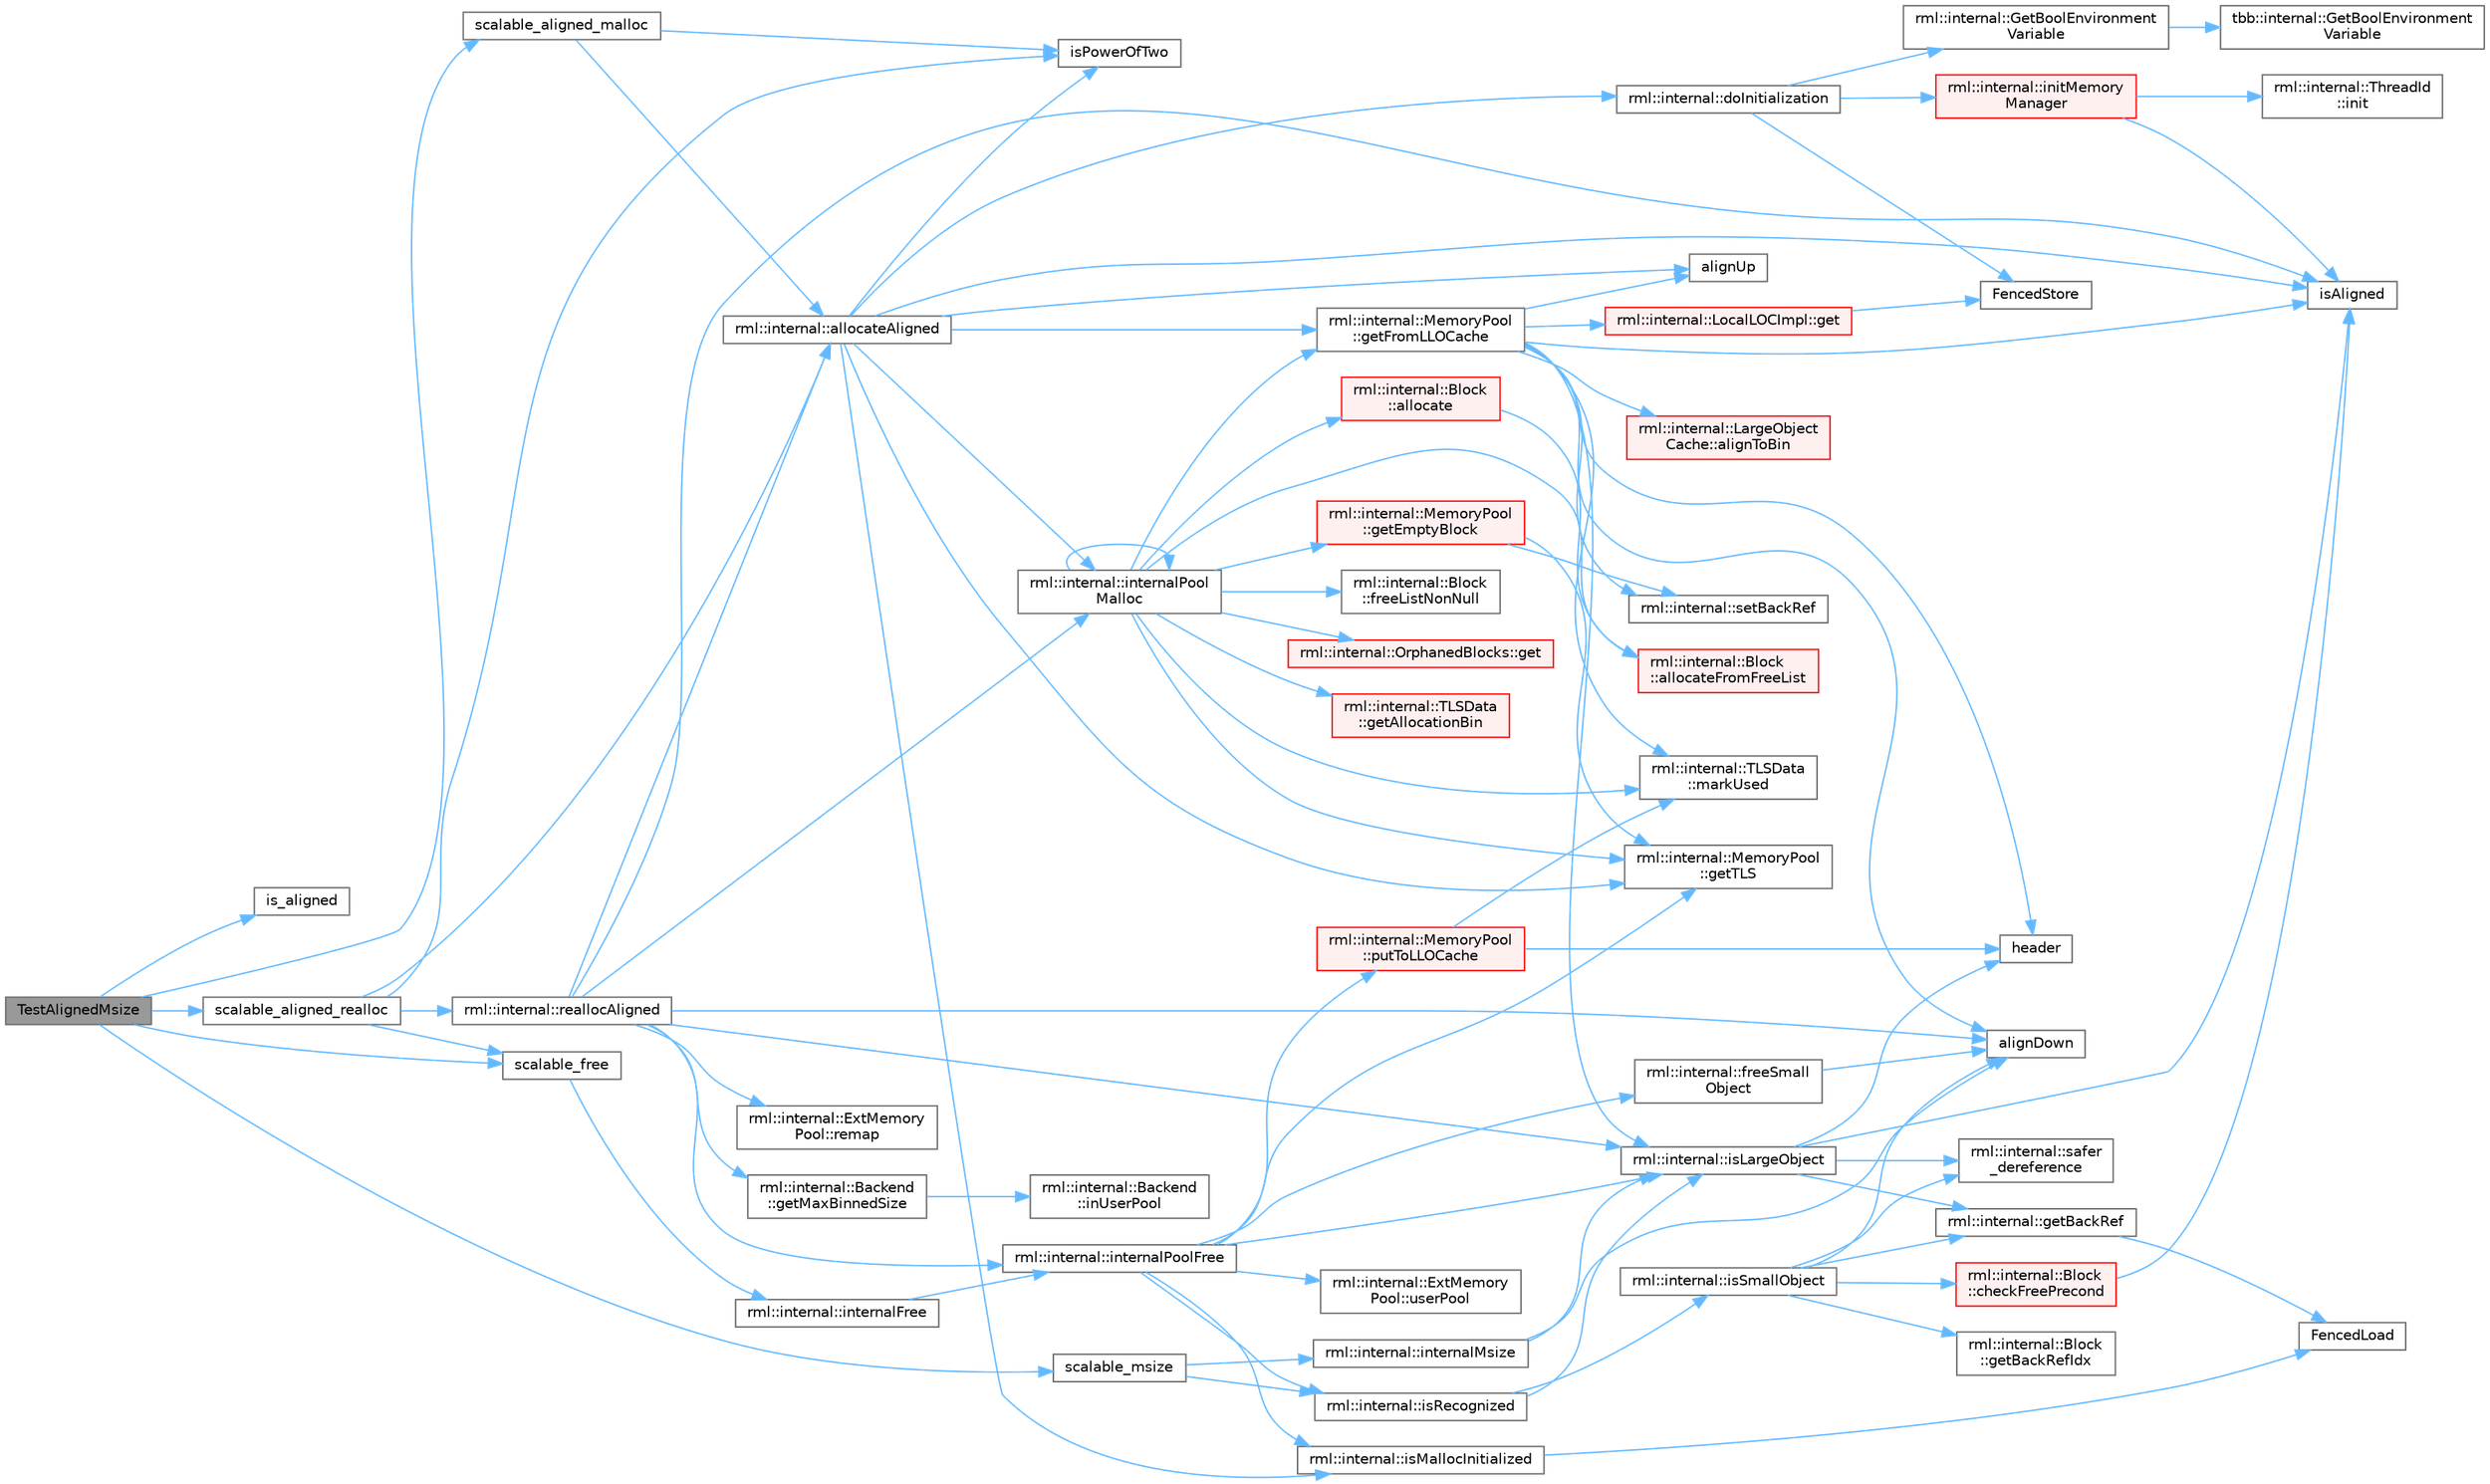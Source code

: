 digraph "TestAlignedMsize"
{
 // LATEX_PDF_SIZE
  bgcolor="transparent";
  edge [fontname=Helvetica,fontsize=10,labelfontname=Helvetica,labelfontsize=10];
  node [fontname=Helvetica,fontsize=10,shape=box,height=0.2,width=0.4];
  rankdir="LR";
  Node1 [id="Node000001",label="TestAlignedMsize",height=0.2,width=0.4,color="gray40", fillcolor="grey60", style="filled", fontcolor="black",tooltip=" "];
  Node1 -> Node2 [id="edge1_Node000001_Node000002",color="steelblue1",style="solid",tooltip=" "];
  Node2 [id="Node000002",label="is_aligned",height=0.2,width=0.4,color="grey40", fillcolor="white", style="filled",URL="$harness_8h.html#a2cd6d606b7a354545b2cdecca67efa44",tooltip=" "];
  Node1 -> Node3 [id="edge2_Node000001_Node000003",color="steelblue1",style="solid",tooltip=" "];
  Node3 [id="Node000003",label="scalable_aligned_malloc",height=0.2,width=0.4,color="grey40", fillcolor="white", style="filled",URL="$group__memory__allocation.html#gaabbb96e401f5505e6c1a4a5f40f8ef13",tooltip=" "];
  Node3 -> Node4 [id="edge3_Node000003_Node000004",color="steelblue1",style="solid",tooltip=" "];
  Node4 [id="Node000004",label="rml::internal::allocateAligned",height=0.2,width=0.4,color="grey40", fillcolor="white", style="filled",URL="$namespacerml_1_1internal.html#a8de88aa18618ca387871e41654bef552",tooltip=" "];
  Node4 -> Node5 [id="edge4_Node000004_Node000005",color="steelblue1",style="solid",tooltip=" "];
  Node5 [id="Node000005",label="alignUp",height=0.2,width=0.4,color="grey40", fillcolor="white", style="filled",URL="$shared__utils_8h.html#abf7a0e928f58ffeeefa291f674c30d69",tooltip=" "];
  Node4 -> Node6 [id="edge5_Node000004_Node000006",color="steelblue1",style="solid",tooltip=" "];
  Node6 [id="Node000006",label="rml::internal::doInitialization",height=0.2,width=0.4,color="grey40", fillcolor="white", style="filled",URL="$namespacerml_1_1internal.html#aad59cc02d849210b00c8587544e44e20",tooltip="Ensures that initMemoryManager() is called once and only once."];
  Node6 -> Node7 [id="edge6_Node000006_Node000007",color="steelblue1",style="solid",tooltip=" "];
  Node7 [id="Node000007",label="FencedStore",height=0.2,width=0.4,color="grey40", fillcolor="white", style="filled",URL="$_synchronize_8h.html#a19886ee3899c0a2435ea9840116ea325",tooltip=" "];
  Node6 -> Node8 [id="edge7_Node000006_Node000008",color="steelblue1",style="solid",tooltip=" "];
  Node8 [id="Node000008",label="rml::internal::GetBoolEnvironment\lVariable",height=0.2,width=0.4,color="grey40", fillcolor="white", style="filled",URL="$namespacerml_1_1internal.html#acbf202195ce55902f2237ab9e8de3be5",tooltip=" "];
  Node8 -> Node9 [id="edge8_Node000008_Node000009",color="steelblue1",style="solid",tooltip=" "];
  Node9 [id="Node000009",label="tbb::internal::GetBoolEnvironment\lVariable",height=0.2,width=0.4,color="grey40", fillcolor="white", style="filled",URL="$namespacetbb_1_1internal.html#a97d6c00654cc85d4c072f1a082c8c28a",tooltip=" "];
  Node6 -> Node10 [id="edge9_Node000006_Node000010",color="steelblue1",style="solid",tooltip=" "];
  Node10 [id="Node000010",label="rml::internal::initMemory\lManager",height=0.2,width=0.4,color="red", fillcolor="#FFF0F0", style="filled",URL="$namespacerml_1_1internal.html#ab24be00d5e9e602105742c4b1c7903a4",tooltip=" "];
  Node10 -> Node11 [id="edge10_Node000010_Node000011",color="steelblue1",style="solid",tooltip=" "];
  Node11 [id="Node000011",label="rml::internal::ThreadId\l::init",height=0.2,width=0.4,color="grey40", fillcolor="white", style="filled",URL="$classrml_1_1internal_1_1_thread_id.html#a58d4cb2156367a2fc468f6daf5cbded2",tooltip=" "];
  Node10 -> Node31 [id="edge11_Node000010_Node000031",color="steelblue1",style="solid",tooltip=" "];
  Node31 [id="Node000031",label="isAligned",height=0.2,width=0.4,color="grey40", fillcolor="white", style="filled",URL="$_customize_8h.html#a717f2c2c0501922cd654a5ebf49b287e",tooltip=" "];
  Node4 -> Node62 [id="edge12_Node000004_Node000062",color="steelblue1",style="solid",tooltip=" "];
  Node62 [id="Node000062",label="rml::internal::MemoryPool\l::getFromLLOCache",height=0.2,width=0.4,color="grey40", fillcolor="white", style="filled",URL="$classrml_1_1internal_1_1_memory_pool.html#af1f6175add16b2b950447b8b4c6bf491",tooltip=" "];
  Node62 -> Node25 [id="edge13_Node000062_Node000025",color="steelblue1",style="solid",tooltip=" "];
  Node25 [id="Node000025",label="alignDown",height=0.2,width=0.4,color="grey40", fillcolor="white", style="filled",URL="$shared__utils_8h.html#ab3918cd2395835f90b78b96d4e1e2390",tooltip=" "];
  Node62 -> Node63 [id="edge14_Node000062_Node000063",color="steelblue1",style="solid",tooltip=" "];
  Node63 [id="Node000063",label="rml::internal::LargeObject\lCache::alignToBin",height=0.2,width=0.4,color="red", fillcolor="#FFF0F0", style="filled",URL="$classrml_1_1internal_1_1_large_object_cache.html#a60b70cf5fd394c20459885fa6f093cb2",tooltip=" "];
  Node62 -> Node5 [id="edge15_Node000062_Node000005",color="steelblue1",style="solid",tooltip=" "];
  Node62 -> Node65 [id="edge16_Node000062_Node000065",color="steelblue1",style="solid",tooltip=" "];
  Node65 [id="Node000065",label="rml::internal::LocalLOCImpl::get",height=0.2,width=0.4,color="red", fillcolor="#FFF0F0", style="filled",URL="$classrml_1_1internal_1_1_local_l_o_c_impl.html#af40a0514dcc47ac4ceccfea084adb199",tooltip=" "];
  Node65 -> Node7 [id="edge17_Node000065_Node000007",color="steelblue1",style="solid",tooltip=" "];
  Node62 -> Node67 [id="edge18_Node000062_Node000067",color="steelblue1",style="solid",tooltip=" "];
  Node67 [id="Node000067",label="header",height=0.2,width=0.4,color="grey40", fillcolor="white", style="filled",URL="$cblat1_8f.html#a410931b600854e6dd3e253731606117e",tooltip=" "];
  Node62 -> Node31 [id="edge19_Node000062_Node000031",color="steelblue1",style="solid",tooltip=" "];
  Node62 -> Node68 [id="edge20_Node000062_Node000068",color="steelblue1",style="solid",tooltip=" "];
  Node68 [id="Node000068",label="rml::internal::isLargeObject",height=0.2,width=0.4,color="grey40", fillcolor="white", style="filled",URL="$namespacerml_1_1internal.html#a730f387568a0a522e003dca4246eb393",tooltip=" "];
  Node68 -> Node69 [id="edge21_Node000068_Node000069",color="steelblue1",style="solid",tooltip=" "];
  Node69 [id="Node000069",label="rml::internal::getBackRef",height=0.2,width=0.4,color="grey40", fillcolor="white", style="filled",URL="$namespacerml_1_1internal.html#a674d3a46d675ee1887142a9118f48927",tooltip=" "];
  Node69 -> Node21 [id="edge22_Node000069_Node000021",color="steelblue1",style="solid",tooltip=" "];
  Node21 [id="Node000021",label="FencedLoad",height=0.2,width=0.4,color="grey40", fillcolor="white", style="filled",URL="$_synchronize_8h.html#a0792980ea26344eaf2fc0a4112b5d848",tooltip=" "];
  Node68 -> Node67 [id="edge23_Node000068_Node000067",color="steelblue1",style="solid",tooltip=" "];
  Node68 -> Node31 [id="edge24_Node000068_Node000031",color="steelblue1",style="solid",tooltip=" "];
  Node68 -> Node70 [id="edge25_Node000068_Node000070",color="steelblue1",style="solid",tooltip=" "];
  Node70 [id="Node000070",label="rml::internal::safer\l_dereference",height=0.2,width=0.4,color="grey40", fillcolor="white", style="filled",URL="$namespacerml_1_1internal.html#ad1ffc431b9c2d1e7109a72599d761792",tooltip=" "];
  Node62 -> Node71 [id="edge26_Node000062_Node000071",color="steelblue1",style="solid",tooltip=" "];
  Node71 [id="Node000071",label="rml::internal::TLSData\l::markUsed",height=0.2,width=0.4,color="grey40", fillcolor="white", style="filled",URL="$classrml_1_1internal_1_1_t_l_s_data.html#afabda6a63ddb1942d1d5a7a06f41e2ae",tooltip=" "];
  Node62 -> Node72 [id="edge27_Node000062_Node000072",color="steelblue1",style="solid",tooltip=" "];
  Node72 [id="Node000072",label="rml::internal::setBackRef",height=0.2,width=0.4,color="grey40", fillcolor="white", style="filled",URL="$namespacerml_1_1internal.html#aa5ddbf0f60817126c51b54ca648caf34",tooltip=" "];
  Node4 -> Node73 [id="edge28_Node000004_Node000073",color="steelblue1",style="solid",tooltip=" "];
  Node73 [id="Node000073",label="rml::internal::MemoryPool\l::getTLS",height=0.2,width=0.4,color="grey40", fillcolor="white", style="filled",URL="$classrml_1_1internal_1_1_memory_pool.html#acdf684e1b29c9d00886d97b909798488",tooltip=" "];
  Node4 -> Node74 [id="edge29_Node000004_Node000074",color="steelblue1",style="solid",tooltip=" "];
  Node74 [id="Node000074",label="rml::internal::internalPool\lMalloc",height=0.2,width=0.4,color="grey40", fillcolor="white", style="filled",URL="$namespacerml_1_1internal.html#a341c0310d4c1374c96acc18cd37eba26",tooltip=" "];
  Node74 -> Node75 [id="edge30_Node000074_Node000075",color="steelblue1",style="solid",tooltip=" "];
  Node75 [id="Node000075",label="rml::internal::Block\l::allocate",height=0.2,width=0.4,color="red", fillcolor="#FFF0F0", style="filled",URL="$classrml_1_1internal_1_1_block.html#ab304c726e184fcd2cad31e30306e07ab",tooltip=" "];
  Node75 -> Node82 [id="edge31_Node000075_Node000082",color="steelblue1",style="solid",tooltip=" "];
  Node82 [id="Node000082",label="rml::internal::Block\l::allocateFromFreeList",height=0.2,width=0.4,color="red", fillcolor="#FFF0F0", style="filled",URL="$classrml_1_1internal_1_1_block.html#a49c5382153edd22b031869f0a822f9f2",tooltip=" "];
  Node74 -> Node82 [id="edge32_Node000074_Node000082",color="steelblue1",style="solid",tooltip=" "];
  Node74 -> Node84 [id="edge33_Node000074_Node000084",color="steelblue1",style="solid",tooltip=" "];
  Node84 [id="Node000084",label="rml::internal::Block\l::freeListNonNull",height=0.2,width=0.4,color="grey40", fillcolor="white", style="filled",URL="$classrml_1_1internal_1_1_block.html#a624decb3bf1a4f7ab0b66e3ae0fb1324",tooltip=" "];
  Node74 -> Node85 [id="edge34_Node000074_Node000085",color="steelblue1",style="solid",tooltip=" "];
  Node85 [id="Node000085",label="rml::internal::OrphanedBlocks::get",height=0.2,width=0.4,color="red", fillcolor="#FFF0F0", style="filled",URL="$classrml_1_1internal_1_1_orphaned_blocks.html#a3ed9f9cf98cd6c788195e57408c5ed26",tooltip=" "];
  Node74 -> Node86 [id="edge35_Node000074_Node000086",color="steelblue1",style="solid",tooltip=" "];
  Node86 [id="Node000086",label="rml::internal::TLSData\l::getAllocationBin",height=0.2,width=0.4,color="red", fillcolor="#FFF0F0", style="filled",URL="$classrml_1_1internal_1_1_t_l_s_data.html#a26c607a6304c0fa325c6604cf7c767ea",tooltip=" "];
  Node74 -> Node87 [id="edge36_Node000074_Node000087",color="steelblue1",style="solid",tooltip=" "];
  Node87 [id="Node000087",label="rml::internal::MemoryPool\l::getEmptyBlock",height=0.2,width=0.4,color="red", fillcolor="#FFF0F0", style="filled",URL="$classrml_1_1internal_1_1_memory_pool.html#a16261e62d2c6418981ade9a7ea23d5d0",tooltip=" "];
  Node87 -> Node73 [id="edge37_Node000087_Node000073",color="steelblue1",style="solid",tooltip=" "];
  Node87 -> Node72 [id="edge38_Node000087_Node000072",color="steelblue1",style="solid",tooltip=" "];
  Node74 -> Node62 [id="edge39_Node000074_Node000062",color="steelblue1",style="solid",tooltip=" "];
  Node74 -> Node73 [id="edge40_Node000074_Node000073",color="steelblue1",style="solid",tooltip=" "];
  Node74 -> Node74 [id="edge41_Node000074_Node000074",color="steelblue1",style="solid",tooltip=" "];
  Node74 -> Node71 [id="edge42_Node000074_Node000071",color="steelblue1",style="solid",tooltip=" "];
  Node4 -> Node31 [id="edge43_Node000004_Node000031",color="steelblue1",style="solid",tooltip=" "];
  Node4 -> Node91 [id="edge44_Node000004_Node000091",color="steelblue1",style="solid",tooltip=" "];
  Node91 [id="Node000091",label="rml::internal::isMallocInitialized",height=0.2,width=0.4,color="grey40", fillcolor="white", style="filled",URL="$namespacerml_1_1internal.html#a61c4d632ea815cbeea8ed0ee72e06ac7",tooltip=" "];
  Node91 -> Node21 [id="edge45_Node000091_Node000021",color="steelblue1",style="solid",tooltip=" "];
  Node4 -> Node92 [id="edge46_Node000004_Node000092",color="steelblue1",style="solid",tooltip=" "];
  Node92 [id="Node000092",label="isPowerOfTwo",height=0.2,width=0.4,color="grey40", fillcolor="white", style="filled",URL="$_customize_8h.html#acd7827300d6ae7b109ba374f9fd9e7dd",tooltip=" "];
  Node3 -> Node92 [id="edge47_Node000003_Node000092",color="steelblue1",style="solid",tooltip=" "];
  Node1 -> Node93 [id="edge48_Node000001_Node000093",color="steelblue1",style="solid",tooltip=" "];
  Node93 [id="Node000093",label="scalable_aligned_realloc",height=0.2,width=0.4,color="grey40", fillcolor="white", style="filled",URL="$group__memory__allocation.html#ga374519dcf7776bf866f3a8df0ee2a088",tooltip=" "];
  Node93 -> Node4 [id="edge49_Node000093_Node000004",color="steelblue1",style="solid",tooltip=" "];
  Node93 -> Node92 [id="edge50_Node000093_Node000092",color="steelblue1",style="solid",tooltip=" "];
  Node93 -> Node94 [id="edge51_Node000093_Node000094",color="steelblue1",style="solid",tooltip=" "];
  Node94 [id="Node000094",label="rml::internal::reallocAligned",height=0.2,width=0.4,color="grey40", fillcolor="white", style="filled",URL="$namespacerml_1_1internal.html#a288f89b97757684760f283c91dbe8add",tooltip=" "];
  Node94 -> Node25 [id="edge52_Node000094_Node000025",color="steelblue1",style="solid",tooltip=" "];
  Node94 -> Node4 [id="edge53_Node000094_Node000004",color="steelblue1",style="solid",tooltip=" "];
  Node94 -> Node38 [id="edge54_Node000094_Node000038",color="steelblue1",style="solid",tooltip=" "];
  Node38 [id="Node000038",label="rml::internal::Backend\l::getMaxBinnedSize",height=0.2,width=0.4,color="grey40", fillcolor="white", style="filled",URL="$classrml_1_1internal_1_1_backend.html#af7f29ce80d57a9417ba3abaa156a5959",tooltip=" "];
  Node38 -> Node39 [id="edge55_Node000038_Node000039",color="steelblue1",style="solid",tooltip=" "];
  Node39 [id="Node000039",label="rml::internal::Backend\l::inUserPool",height=0.2,width=0.4,color="grey40", fillcolor="white", style="filled",URL="$classrml_1_1internal_1_1_backend.html#a0d970b8baf9c882ee49d4467b88fcd3b",tooltip=" "];
  Node94 -> Node95 [id="edge56_Node000094_Node000095",color="steelblue1",style="solid",tooltip=" "];
  Node95 [id="Node000095",label="rml::internal::internalPoolFree",height=0.2,width=0.4,color="grey40", fillcolor="white", style="filled",URL="$namespacerml_1_1internal.html#a8bff2023b8463f38317c75980f21e0db",tooltip=" "];
  Node95 -> Node96 [id="edge57_Node000095_Node000096",color="steelblue1",style="solid",tooltip=" "];
  Node96 [id="Node000096",label="rml::internal::freeSmall\lObject",height=0.2,width=0.4,color="grey40", fillcolor="white", style="filled",URL="$namespacerml_1_1internal.html#adeac248637575859a6e8f733ba15060e",tooltip=" "];
  Node96 -> Node25 [id="edge58_Node000096_Node000025",color="steelblue1",style="solid",tooltip=" "];
  Node95 -> Node73 [id="edge59_Node000095_Node000073",color="steelblue1",style="solid",tooltip=" "];
  Node95 -> Node68 [id="edge60_Node000095_Node000068",color="steelblue1",style="solid",tooltip=" "];
  Node95 -> Node91 [id="edge61_Node000095_Node000091",color="steelblue1",style="solid",tooltip=" "];
  Node95 -> Node97 [id="edge62_Node000095_Node000097",color="steelblue1",style="solid",tooltip=" "];
  Node97 [id="Node000097",label="rml::internal::isRecognized",height=0.2,width=0.4,color="grey40", fillcolor="white", style="filled",URL="$namespacerml_1_1internal.html#abe52e5f71a9571929c11e06738d0864f",tooltip=" "];
  Node97 -> Node68 [id="edge63_Node000097_Node000068",color="steelblue1",style="solid",tooltip=" "];
  Node97 -> Node98 [id="edge64_Node000097_Node000098",color="steelblue1",style="solid",tooltip=" "];
  Node98 [id="Node000098",label="rml::internal::isSmallObject",height=0.2,width=0.4,color="grey40", fillcolor="white", style="filled",URL="$namespacerml_1_1internal.html#a44371ad68e0e7931776e8e128764ae79",tooltip=" "];
  Node98 -> Node25 [id="edge65_Node000098_Node000025",color="steelblue1",style="solid",tooltip=" "];
  Node98 -> Node99 [id="edge66_Node000098_Node000099",color="steelblue1",style="solid",tooltip=" "];
  Node99 [id="Node000099",label="rml::internal::Block\l::checkFreePrecond",height=0.2,width=0.4,color="red", fillcolor="#FFF0F0", style="filled",URL="$classrml_1_1internal_1_1_block.html#adb4bc8e99527a3f6f6c0252fd7d550f8",tooltip=" "];
  Node99 -> Node31 [id="edge67_Node000099_Node000031",color="steelblue1",style="solid",tooltip=" "];
  Node98 -> Node69 [id="edge68_Node000098_Node000069",color="steelblue1",style="solid",tooltip=" "];
  Node98 -> Node104 [id="edge69_Node000098_Node000104",color="steelblue1",style="solid",tooltip=" "];
  Node104 [id="Node000104",label="rml::internal::Block\l::getBackRefIdx",height=0.2,width=0.4,color="grey40", fillcolor="white", style="filled",URL="$classrml_1_1internal_1_1_block.html#a3e5bded9feaecc0d3c5cacb5e859aa63",tooltip=" "];
  Node98 -> Node70 [id="edge70_Node000098_Node000070",color="steelblue1",style="solid",tooltip=" "];
  Node95 -> Node105 [id="edge71_Node000095_Node000105",color="steelblue1",style="solid",tooltip=" "];
  Node105 [id="Node000105",label="rml::internal::MemoryPool\l::putToLLOCache",height=0.2,width=0.4,color="red", fillcolor="#FFF0F0", style="filled",URL="$classrml_1_1internal_1_1_memory_pool.html#aedf33ac6b570a3847f86ad528de00149",tooltip=" "];
  Node105 -> Node67 [id="edge72_Node000105_Node000067",color="steelblue1",style="solid",tooltip=" "];
  Node105 -> Node71 [id="edge73_Node000105_Node000071",color="steelblue1",style="solid",tooltip=" "];
  Node95 -> Node108 [id="edge74_Node000095_Node000108",color="steelblue1",style="solid",tooltip=" "];
  Node108 [id="Node000108",label="rml::internal::ExtMemory\lPool::userPool",height=0.2,width=0.4,color="grey40", fillcolor="white", style="filled",URL="$structrml_1_1internal_1_1_ext_memory_pool.html#a6f02801fa5ba692cf62457c0a80079cc",tooltip=" "];
  Node94 -> Node74 [id="edge75_Node000094_Node000074",color="steelblue1",style="solid",tooltip=" "];
  Node94 -> Node31 [id="edge76_Node000094_Node000031",color="steelblue1",style="solid",tooltip=" "];
  Node94 -> Node68 [id="edge77_Node000094_Node000068",color="steelblue1",style="solid",tooltip=" "];
  Node94 -> Node109 [id="edge78_Node000094_Node000109",color="steelblue1",style="solid",tooltip=" "];
  Node109 [id="Node000109",label="rml::internal::ExtMemory\lPool::remap",height=0.2,width=0.4,color="grey40", fillcolor="white", style="filled",URL="$structrml_1_1internal_1_1_ext_memory_pool.html#affe492c8041681b5fef472d5cd2f694e",tooltip=" "];
  Node93 -> Node110 [id="edge79_Node000093_Node000110",color="steelblue1",style="solid",tooltip=" "];
  Node110 [id="Node000110",label="scalable_free",height=0.2,width=0.4,color="grey40", fillcolor="white", style="filled",URL="$group__memory__allocation.html#ga2ad3952b8c4dd7d293e02ae18fc37b84",tooltip=" "];
  Node110 -> Node111 [id="edge80_Node000110_Node000111",color="steelblue1",style="solid",tooltip=" "];
  Node111 [id="Node000111",label="rml::internal::internalFree",height=0.2,width=0.4,color="grey40", fillcolor="white", style="filled",URL="$namespacerml_1_1internal.html#a91eeaa067e3fdf5618b5a65b8b368231",tooltip=" "];
  Node111 -> Node95 [id="edge81_Node000111_Node000095",color="steelblue1",style="solid",tooltip=" "];
  Node1 -> Node110 [id="edge82_Node000001_Node000110",color="steelblue1",style="solid",tooltip=" "];
  Node1 -> Node112 [id="edge83_Node000001_Node000112",color="steelblue1",style="solid",tooltip=" "];
  Node112 [id="Node000112",label="scalable_msize",height=0.2,width=0.4,color="grey40", fillcolor="white", style="filled",URL="$group__memory__allocation.html#ga2b718206e50acb6392b86e4877d98213",tooltip=" "];
  Node112 -> Node113 [id="edge84_Node000112_Node000113",color="steelblue1",style="solid",tooltip=" "];
  Node113 [id="Node000113",label="rml::internal::internalMsize",height=0.2,width=0.4,color="grey40", fillcolor="white", style="filled",URL="$namespacerml_1_1internal.html#a2687be7826e3608802f99d6d2d63f748",tooltip=" "];
  Node113 -> Node25 [id="edge85_Node000113_Node000025",color="steelblue1",style="solid",tooltip=" "];
  Node113 -> Node68 [id="edge86_Node000113_Node000068",color="steelblue1",style="solid",tooltip=" "];
  Node112 -> Node97 [id="edge87_Node000112_Node000097",color="steelblue1",style="solid",tooltip=" "];
}
